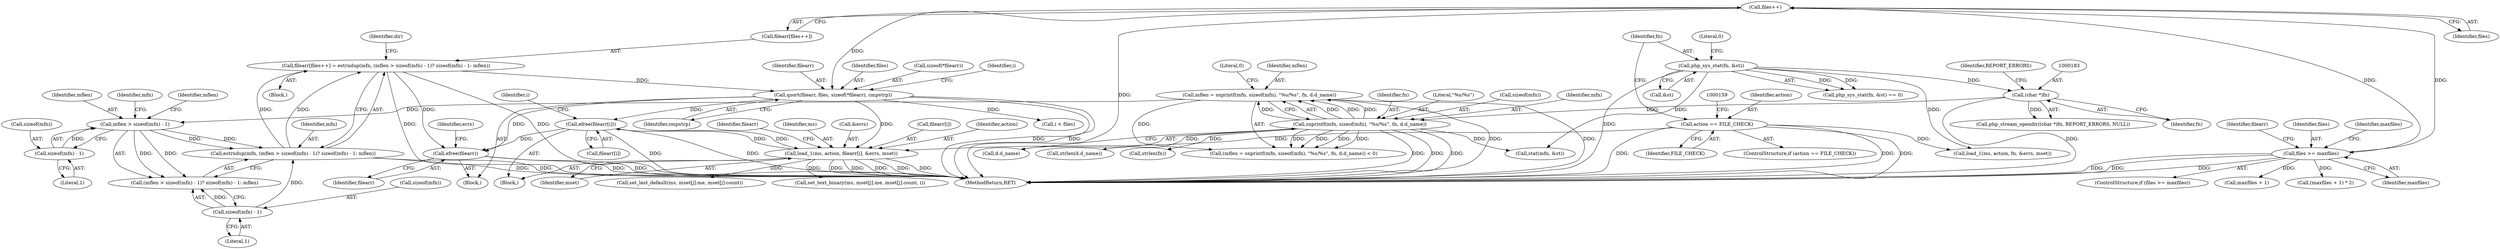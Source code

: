 digraph "0_php_a72cd07f2983dc43a6bb35209dc4687852e53c09@API" {
"1000330" [label="(Call,efree(filearr))"];
"1000279" [label="(Call,filearr[files++] = estrndup(mfn, (mflen > sizeof(mfn) - 1)? sizeof(mfn) - 1: mflen))"];
"1000284" [label="(Call,estrndup(mfn, (mflen > sizeof(mfn) - 1)? sizeof(mfn) - 1: mflen))"];
"1000287" [label="(Call,mflen > sizeof(mfn) - 1)"];
"1000202" [label="(Call,mflen = snprintf(mfn, sizeof(mfn), \"%s/%s\", fn, d.d_name))"];
"1000204" [label="(Call,snprintf(mfn, sizeof(mfn), \"%s/%s\", fn, d.d_name))"];
"1000182" [label="(Call,(char *)fn)"];
"1000167" [label="(Call,php_sys_stat(fn, &st))"];
"1000289" [label="(Call,sizeof(mfn) - 1)"];
"1000293" [label="(Call,sizeof(mfn) - 1)"];
"1000300" [label="(Call,qsort(filearr, files, sizeof(*filearr), cmpstrp))"];
"1000282" [label="(Call,files++)"];
"1000248" [label="(Call,files >= maxfiles)"];
"1000326" [label="(Call,efree(filearr[i]))"];
"1000317" [label="(Call,load_1(ms, action, filearr[i], &errs, mset))"];
"1000155" [label="(Call,action == FILE_CHECK)"];
"1000247" [label="(ControlStructure,if (files >= maxfiles))"];
"1000328" [label="(Identifier,filearr)"];
"1000204" [label="(Call,snprintf(mfn, sizeof(mfn), \"%s/%s\", fn, d.d_name))"];
"1000209" [label="(Identifier,fn)"];
"1000167" [label="(Call,php_sys_stat(fn, &st))"];
"1000281" [label="(Identifier,filearr)"];
"1000221" [label="(Call,strlen(d.d_name))"];
"1000218" [label="(Call,strlen(fn))"];
"1000311" [label="(Call,i < files)"];
"1000285" [label="(Identifier,mfn)"];
"1000155" [label="(Call,action == FILE_CHECK)"];
"1000341" [label="(Identifier,errs)"];
"1000302" [label="(Identifier,files)"];
"1000213" [label="(Literal,0)"];
"1000331" [label="(Identifier,filearr)"];
"1000234" [label="(Call,stat(mfn, &st))"];
"1000249" [label="(Identifier,files)"];
"1000318" [label="(Identifier,ms)"];
"1000323" [label="(Call,&errs)"];
"1000196" [label="(Identifier,dir)"];
"1000330" [label="(Call,efree(filearr))"];
"1000303" [label="(Call,sizeof(*filearr))"];
"1000280" [label="(Call,filearr[files++])"];
"1000256" [label="(Call,maxfiles + 1)"];
"1000385" [label="(Call,set_text_binary(ms, mset[j].me, mset[j].count, i))"];
"1000513" [label="(MethodReturn,RET)"];
"1000317" [label="(Call,load_1(ms, action, filearr[i], &errs, mset))"];
"1000300" [label="(Call,qsort(filearr, files, sizeof(*filearr), cmpstrp))"];
"1000282" [label="(Call,files++)"];
"1000288" [label="(Identifier,mflen)"];
"1000182" [label="(Call,(char *)fn)"];
"1000326" [label="(Call,efree(filearr[i]))"];
"1000279" [label="(Call,filearr[files++] = estrndup(mfn, (mflen > sizeof(mfn) - 1)? sizeof(mfn) - 1: mflen))"];
"1000284" [label="(Call,estrndup(mfn, (mflen > sizeof(mfn) - 1)? sizeof(mfn) - 1: mflen))"];
"1000290" [label="(Call,sizeof(mfn))"];
"1000208" [label="(Literal,\"%s/%s\")"];
"1000185" [label="(Identifier,REPORT_ERRORS)"];
"1000294" [label="(Call,sizeof(mfn))"];
"1000248" [label="(Call,files >= maxfiles)"];
"1000168" [label="(Identifier,fn)"];
"1000286" [label="(Call,(mflen > sizeof(mfn) - 1)? sizeof(mfn) - 1: mflen)"];
"1000287" [label="(Call,mflen > sizeof(mfn) - 1)"];
"1000254" [label="(Identifier,maxfiles)"];
"1000206" [label="(Call,sizeof(mfn))"];
"1000309" [label="(Identifier,i)"];
"1000166" [label="(Call,php_sys_stat(fn, &st) == 0)"];
"1000205" [label="(Identifier,mfn)"];
"1000202" [label="(Call,mflen = snprintf(mfn, sizeof(mfn), \"%s/%s\", fn, d.d_name))"];
"1000203" [label="(Identifier,mflen)"];
"1000296" [label="(Literal,1)"];
"1000181" [label="(Call,php_stream_opendir((char *)fn, REPORT_ERRORS, NULL))"];
"1000199" [label="(Block,)"];
"1000289" [label="(Call,sizeof(mfn) - 1)"];
"1000295" [label="(Identifier,mfn)"];
"1000154" [label="(ControlStructure,if (action == FILE_CHECK))"];
"1000315" [label="(Identifier,i)"];
"1000184" [label="(Identifier,fn)"];
"1000316" [label="(Block,)"];
"1000327" [label="(Call,filearr[i])"];
"1000325" [label="(Identifier,mset)"];
"1000156" [label="(Identifier,action)"];
"1000255" [label="(Call,(maxfiles + 1) * 2)"];
"1000169" [label="(Call,&st)"];
"1000176" [label="(Block,)"];
"1000333" [label="(Call,load_1(ms, action, fn, &errs, mset))"];
"1000292" [label="(Literal,1)"];
"1000306" [label="(Identifier,cmpstrp)"];
"1000320" [label="(Call,filearr[i])"];
"1000297" [label="(Identifier,mflen)"];
"1000283" [label="(Identifier,files)"];
"1000171" [label="(Literal,0)"];
"1000250" [label="(Identifier,maxfiles)"];
"1000201" [label="(Call,(mflen = snprintf(mfn, sizeof(mfn), \"%s/%s\", fn, d.d_name)) < 0)"];
"1000210" [label="(Call,d.d_name)"];
"1000301" [label="(Identifier,filearr)"];
"1000417" [label="(Call,set_last_default(ms, mset[j].me, mset[j].count))"];
"1000293" [label="(Call,sizeof(mfn) - 1)"];
"1000157" [label="(Identifier,FILE_CHECK)"];
"1000319" [label="(Identifier,action)"];
"1000330" -> "1000176"  [label="AST: "];
"1000330" -> "1000331"  [label="CFG: "];
"1000331" -> "1000330"  [label="AST: "];
"1000341" -> "1000330"  [label="CFG: "];
"1000330" -> "1000513"  [label="DDG: "];
"1000330" -> "1000513"  [label="DDG: "];
"1000279" -> "1000330"  [label="DDG: "];
"1000300" -> "1000330"  [label="DDG: "];
"1000326" -> "1000330"  [label="DDG: "];
"1000279" -> "1000199"  [label="AST: "];
"1000279" -> "1000284"  [label="CFG: "];
"1000280" -> "1000279"  [label="AST: "];
"1000284" -> "1000279"  [label="AST: "];
"1000196" -> "1000279"  [label="CFG: "];
"1000279" -> "1000513"  [label="DDG: "];
"1000279" -> "1000513"  [label="DDG: "];
"1000284" -> "1000279"  [label="DDG: "];
"1000284" -> "1000279"  [label="DDG: "];
"1000279" -> "1000300"  [label="DDG: "];
"1000284" -> "1000286"  [label="CFG: "];
"1000285" -> "1000284"  [label="AST: "];
"1000286" -> "1000284"  [label="AST: "];
"1000284" -> "1000513"  [label="DDG: "];
"1000284" -> "1000513"  [label="DDG: "];
"1000287" -> "1000284"  [label="DDG: "];
"1000287" -> "1000284"  [label="DDG: "];
"1000293" -> "1000284"  [label="DDG: "];
"1000287" -> "1000286"  [label="AST: "];
"1000287" -> "1000289"  [label="CFG: "];
"1000288" -> "1000287"  [label="AST: "];
"1000289" -> "1000287"  [label="AST: "];
"1000295" -> "1000287"  [label="CFG: "];
"1000297" -> "1000287"  [label="CFG: "];
"1000202" -> "1000287"  [label="DDG: "];
"1000289" -> "1000287"  [label="DDG: "];
"1000287" -> "1000286"  [label="DDG: "];
"1000287" -> "1000286"  [label="DDG: "];
"1000202" -> "1000201"  [label="AST: "];
"1000202" -> "1000204"  [label="CFG: "];
"1000203" -> "1000202"  [label="AST: "];
"1000204" -> "1000202"  [label="AST: "];
"1000213" -> "1000202"  [label="CFG: "];
"1000202" -> "1000513"  [label="DDG: "];
"1000202" -> "1000513"  [label="DDG: "];
"1000202" -> "1000201"  [label="DDG: "];
"1000204" -> "1000202"  [label="DDG: "];
"1000204" -> "1000202"  [label="DDG: "];
"1000204" -> "1000202"  [label="DDG: "];
"1000204" -> "1000202"  [label="DDG: "];
"1000204" -> "1000210"  [label="CFG: "];
"1000205" -> "1000204"  [label="AST: "];
"1000206" -> "1000204"  [label="AST: "];
"1000208" -> "1000204"  [label="AST: "];
"1000209" -> "1000204"  [label="AST: "];
"1000210" -> "1000204"  [label="AST: "];
"1000204" -> "1000513"  [label="DDG: "];
"1000204" -> "1000513"  [label="DDG: "];
"1000204" -> "1000513"  [label="DDG: "];
"1000204" -> "1000201"  [label="DDG: "];
"1000204" -> "1000201"  [label="DDG: "];
"1000204" -> "1000201"  [label="DDG: "];
"1000204" -> "1000201"  [label="DDG: "];
"1000182" -> "1000204"  [label="DDG: "];
"1000204" -> "1000218"  [label="DDG: "];
"1000204" -> "1000221"  [label="DDG: "];
"1000204" -> "1000234"  [label="DDG: "];
"1000182" -> "1000181"  [label="AST: "];
"1000182" -> "1000184"  [label="CFG: "];
"1000183" -> "1000182"  [label="AST: "];
"1000184" -> "1000182"  [label="AST: "];
"1000185" -> "1000182"  [label="CFG: "];
"1000182" -> "1000513"  [label="DDG: "];
"1000182" -> "1000181"  [label="DDG: "];
"1000167" -> "1000182"  [label="DDG: "];
"1000167" -> "1000166"  [label="AST: "];
"1000167" -> "1000169"  [label="CFG: "];
"1000168" -> "1000167"  [label="AST: "];
"1000169" -> "1000167"  [label="AST: "];
"1000171" -> "1000167"  [label="CFG: "];
"1000167" -> "1000513"  [label="DDG: "];
"1000167" -> "1000166"  [label="DDG: "];
"1000167" -> "1000166"  [label="DDG: "];
"1000167" -> "1000234"  [label="DDG: "];
"1000167" -> "1000333"  [label="DDG: "];
"1000289" -> "1000292"  [label="CFG: "];
"1000290" -> "1000289"  [label="AST: "];
"1000292" -> "1000289"  [label="AST: "];
"1000293" -> "1000286"  [label="AST: "];
"1000293" -> "1000296"  [label="CFG: "];
"1000294" -> "1000293"  [label="AST: "];
"1000296" -> "1000293"  [label="AST: "];
"1000286" -> "1000293"  [label="CFG: "];
"1000293" -> "1000286"  [label="DDG: "];
"1000300" -> "1000176"  [label="AST: "];
"1000300" -> "1000306"  [label="CFG: "];
"1000301" -> "1000300"  [label="AST: "];
"1000302" -> "1000300"  [label="AST: "];
"1000303" -> "1000300"  [label="AST: "];
"1000306" -> "1000300"  [label="AST: "];
"1000309" -> "1000300"  [label="CFG: "];
"1000300" -> "1000513"  [label="DDG: "];
"1000300" -> "1000513"  [label="DDG: "];
"1000282" -> "1000300"  [label="DDG: "];
"1000300" -> "1000311"  [label="DDG: "];
"1000300" -> "1000317"  [label="DDG: "];
"1000300" -> "1000326"  [label="DDG: "];
"1000282" -> "1000280"  [label="AST: "];
"1000282" -> "1000283"  [label="CFG: "];
"1000283" -> "1000282"  [label="AST: "];
"1000280" -> "1000282"  [label="CFG: "];
"1000282" -> "1000513"  [label="DDG: "];
"1000282" -> "1000248"  [label="DDG: "];
"1000248" -> "1000282"  [label="DDG: "];
"1000248" -> "1000247"  [label="AST: "];
"1000248" -> "1000250"  [label="CFG: "];
"1000249" -> "1000248"  [label="AST: "];
"1000250" -> "1000248"  [label="AST: "];
"1000254" -> "1000248"  [label="CFG: "];
"1000281" -> "1000248"  [label="CFG: "];
"1000248" -> "1000513"  [label="DDG: "];
"1000248" -> "1000513"  [label="DDG: "];
"1000248" -> "1000513"  [label="DDG: "];
"1000248" -> "1000255"  [label="DDG: "];
"1000248" -> "1000256"  [label="DDG: "];
"1000326" -> "1000316"  [label="AST: "];
"1000326" -> "1000327"  [label="CFG: "];
"1000327" -> "1000326"  [label="AST: "];
"1000315" -> "1000326"  [label="CFG: "];
"1000326" -> "1000513"  [label="DDG: "];
"1000326" -> "1000513"  [label="DDG: "];
"1000326" -> "1000317"  [label="DDG: "];
"1000317" -> "1000326"  [label="DDG: "];
"1000317" -> "1000316"  [label="AST: "];
"1000317" -> "1000325"  [label="CFG: "];
"1000318" -> "1000317"  [label="AST: "];
"1000319" -> "1000317"  [label="AST: "];
"1000320" -> "1000317"  [label="AST: "];
"1000323" -> "1000317"  [label="AST: "];
"1000325" -> "1000317"  [label="AST: "];
"1000328" -> "1000317"  [label="CFG: "];
"1000317" -> "1000513"  [label="DDG: "];
"1000317" -> "1000513"  [label="DDG: "];
"1000317" -> "1000513"  [label="DDG: "];
"1000317" -> "1000513"  [label="DDG: "];
"1000317" -> "1000513"  [label="DDG: "];
"1000155" -> "1000317"  [label="DDG: "];
"1000317" -> "1000385"  [label="DDG: "];
"1000317" -> "1000417"  [label="DDG: "];
"1000155" -> "1000154"  [label="AST: "];
"1000155" -> "1000157"  [label="CFG: "];
"1000156" -> "1000155"  [label="AST: "];
"1000157" -> "1000155"  [label="AST: "];
"1000159" -> "1000155"  [label="CFG: "];
"1000168" -> "1000155"  [label="CFG: "];
"1000155" -> "1000513"  [label="DDG: "];
"1000155" -> "1000513"  [label="DDG: "];
"1000155" -> "1000513"  [label="DDG: "];
"1000155" -> "1000333"  [label="DDG: "];
}
